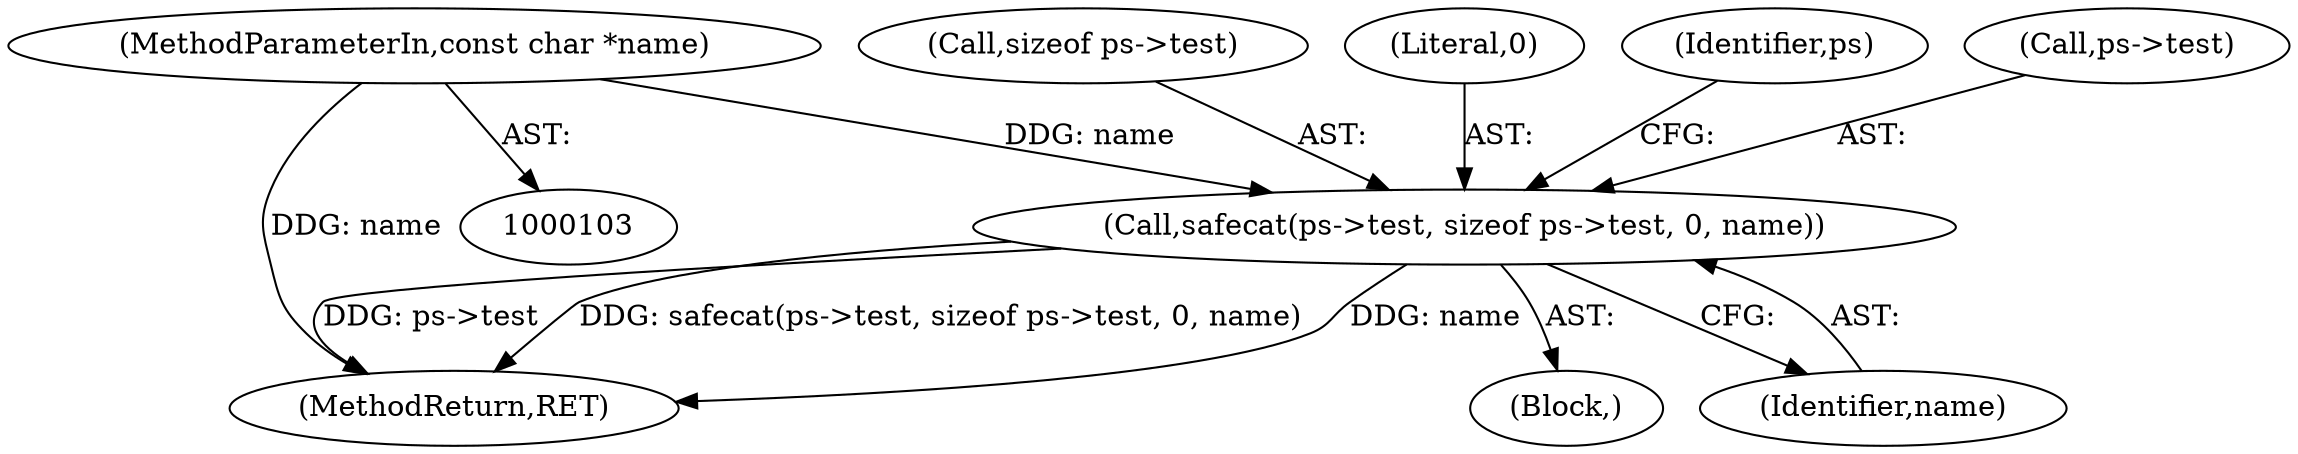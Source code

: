 digraph "0_Android_9d4853418ab2f754c2b63e091c29c5529b8b86ca_129@pointer" {
"1000109" [label="(Call,safecat(ps->test, sizeof ps->test, 0, name))"];
"1000107" [label="(MethodParameterIn,const char *name)"];
"1000107" [label="(MethodParameterIn,const char *name)"];
"1000113" [label="(Call,sizeof ps->test)"];
"1000117" [label="(Literal,0)"];
"1000122" [label="(Identifier,ps)"];
"1000241" [label="(MethodReturn,RET)"];
"1000110" [label="(Call,ps->test)"];
"1000108" [label="(Block,)"];
"1000109" [label="(Call,safecat(ps->test, sizeof ps->test, 0, name))"];
"1000118" [label="(Identifier,name)"];
"1000109" -> "1000108"  [label="AST: "];
"1000109" -> "1000118"  [label="CFG: "];
"1000110" -> "1000109"  [label="AST: "];
"1000113" -> "1000109"  [label="AST: "];
"1000117" -> "1000109"  [label="AST: "];
"1000118" -> "1000109"  [label="AST: "];
"1000122" -> "1000109"  [label="CFG: "];
"1000109" -> "1000241"  [label="DDG: name"];
"1000109" -> "1000241"  [label="DDG: ps->test"];
"1000109" -> "1000241"  [label="DDG: safecat(ps->test, sizeof ps->test, 0, name)"];
"1000107" -> "1000109"  [label="DDG: name"];
"1000107" -> "1000103"  [label="AST: "];
"1000107" -> "1000241"  [label="DDG: name"];
}
